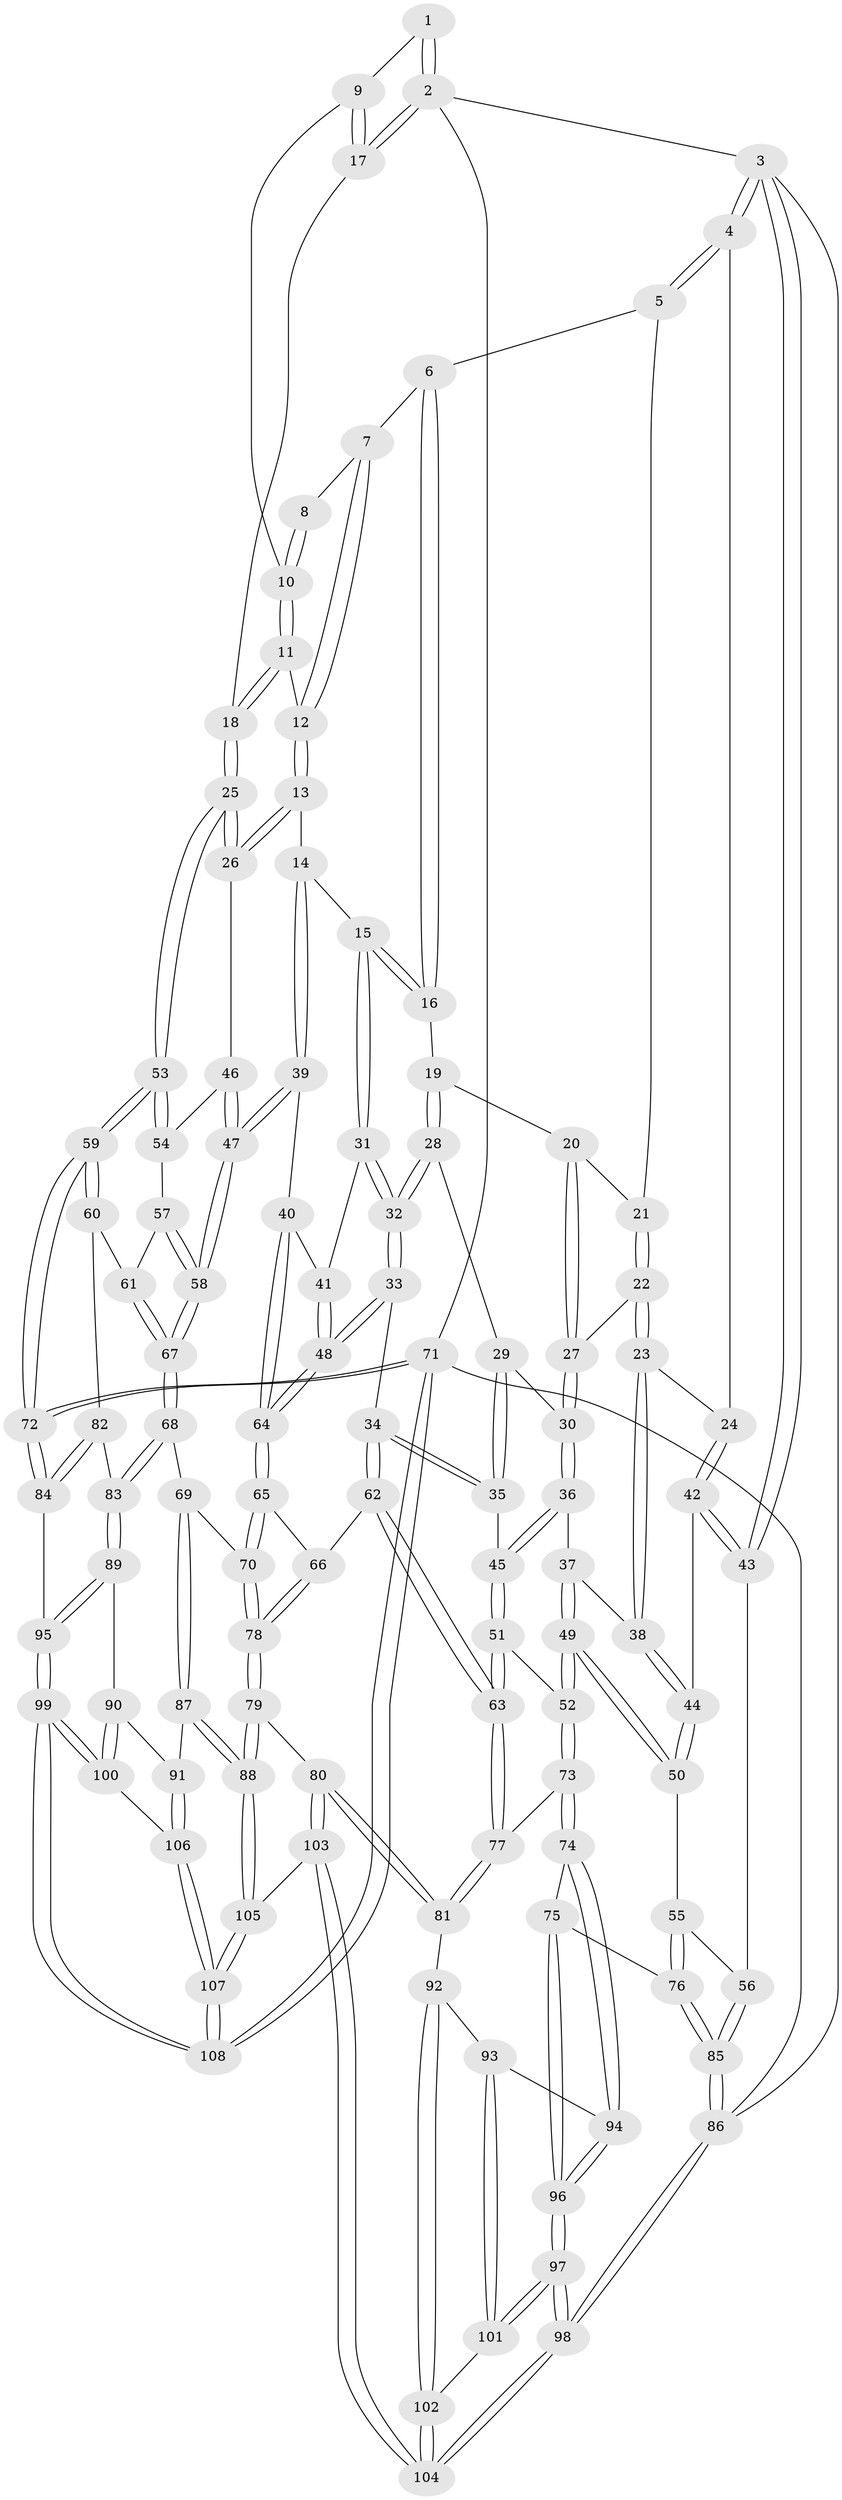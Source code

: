 // coarse degree distribution, {5: 0.3888888888888889, 4: 0.2962962962962963, 3: 0.16666666666666666, 6: 0.09259259259259259, 2: 0.018518518518518517, 7: 0.018518518518518517, 9: 0.018518518518518517}
// Generated by graph-tools (version 1.1) at 2025/04/03/04/25 22:04:32]
// undirected, 108 vertices, 267 edges
graph export_dot {
graph [start="1"]
  node [color=gray90,style=filled];
  1 [pos="+0.9035041099963569+0"];
  2 [pos="+1+0"];
  3 [pos="+0+0"];
  4 [pos="+0+0"];
  5 [pos="+0.16605485024963967+0"];
  6 [pos="+0.6594371519309986+0"];
  7 [pos="+0.7355647646512113+0"];
  8 [pos="+0.8634038339997768+0"];
  9 [pos="+0.9502714889472691+0.0752634773069392"];
  10 [pos="+0.9002705370161463+0.09054266845043471"];
  11 [pos="+0.838271118679605+0.12790755092593922"];
  12 [pos="+0.8382078960233958+0.12792478808597807"];
  13 [pos="+0.7740549233164816+0.23929390202380763"];
  14 [pos="+0.6948516077120922+0.22963921416417216"];
  15 [pos="+0.6615702653643677+0.21955087859709818"];
  16 [pos="+0.5858096915229545+0.1458363783451018"];
  17 [pos="+1+0.23710133860630186"];
  18 [pos="+1+0.249234892455998"];
  19 [pos="+0.4834641757396705+0.1674800422461938"];
  20 [pos="+0.3322950870237175+0.08765716966139575"];
  21 [pos="+0.2607624445520491+0"];
  22 [pos="+0.13298389560814383+0.26492615475213616"];
  23 [pos="+0.13284923693615902+0.2650206784501531"];
  24 [pos="+0.10591861479938136+0.26900433537886514"];
  25 [pos="+1+0.3523707762374414"];
  26 [pos="+0.8083928588292465+0.2731108642264988"];
  27 [pos="+0.27720359299476505+0.253606701662012"];
  28 [pos="+0.4405657342526211+0.26681335873711487"];
  29 [pos="+0.39669835767648537+0.29058964198478526"];
  30 [pos="+0.3229114245767106+0.3154597064853107"];
  31 [pos="+0.6163112528271746+0.3066956470101282"];
  32 [pos="+0.4837428173064129+0.36942149564406007"];
  33 [pos="+0.4786727530230481+0.4480247969256173"];
  34 [pos="+0.4563857308480134+0.4569375427656814"];
  35 [pos="+0.40888554518736375+0.45902174043935967"];
  36 [pos="+0.3030235980241529+0.37619768423631117"];
  37 [pos="+0.27651561622058196+0.38784811363316224"];
  38 [pos="+0.1950914700073719+0.3433339082684556"];
  39 [pos="+0.6850220503242503+0.47296492129250384"];
  40 [pos="+0.6692039596776657+0.472239038870031"];
  41 [pos="+0.6142621735064774+0.322960634689728"];
  42 [pos="+0.047627867653284535+0.3113942125776664"];
  43 [pos="+0+0.3939347919680414"];
  44 [pos="+0.15764218374321542+0.43614517175521483"];
  45 [pos="+0.40319466430676104+0.4600173886072596"];
  46 [pos="+0.7953039143265256+0.39882326209462315"];
  47 [pos="+0.6904711845562946+0.4749420980352002"];
  48 [pos="+0.5471146025930533+0.4710729968261414"];
  49 [pos="+0.19985689725793807+0.5149268780257753"];
  50 [pos="+0.1822401590237509+0.5076144007350316"];
  51 [pos="+0.3632753336340471+0.5108472944307867"];
  52 [pos="+0.2189636674065831+0.5427852147612128"];
  53 [pos="+1+0.45529115749121596"];
  54 [pos="+0.8372084288124453+0.4510581593426955"];
  55 [pos="+0.07660295699231537+0.5140795726032148"];
  56 [pos="+0+0.4700121516398032"];
  57 [pos="+0.8270597018621819+0.49447304686560034"];
  58 [pos="+0.7411053613975435+0.5558145714190037"];
  59 [pos="+1+0.4723675948272937"];
  60 [pos="+0.9722136682136839+0.5697267244354612"];
  61 [pos="+0.8866990565188221+0.5599323980177843"];
  62 [pos="+0.4577362028781483+0.6138102090419219"];
  63 [pos="+0.3899585760883049+0.6183413125685195"];
  64 [pos="+0.5740822154692452+0.4932148174696706"];
  65 [pos="+0.5732845199073409+0.5236642440072926"];
  66 [pos="+0.46128059870369487+0.6155716023008984"];
  67 [pos="+0.7475413733608159+0.6227391770357424"];
  68 [pos="+0.743100386480679+0.6389689593633758"];
  69 [pos="+0.7009062171334609+0.6516110704146427"];
  70 [pos="+0.6085534458774741+0.6383926469898185"];
  71 [pos="+1+1"];
  72 [pos="+1+0.8093245500340065"];
  73 [pos="+0.22614982604043796+0.6329471815301151"];
  74 [pos="+0.17973159851535467+0.6774336853015195"];
  75 [pos="+0.131305772881352+0.6950526247698223"];
  76 [pos="+0.10829279618143103+0.6810917060014415"];
  77 [pos="+0.33111876052261646+0.6779333061302807"];
  78 [pos="+0.5305806844589296+0.7000261636021482"];
  79 [pos="+0.5121645037389336+0.7719216664419423"];
  80 [pos="+0.47562628472263535+0.7911831016973129"];
  81 [pos="+0.3689161899322037+0.7701549952113896"];
  82 [pos="+0.9094467647695711+0.6544214299081093"];
  83 [pos="+0.7890564785509661+0.6881020917951752"];
  84 [pos="+0.9600438429233805+0.8126544494222777"];
  85 [pos="+0+0.590162653067891"];
  86 [pos="+0+1"];
  87 [pos="+0.6422365518018106+0.8253959786800356"];
  88 [pos="+0.6267387116825748+0.8301309869014843"];
  89 [pos="+0.7912833285339389+0.6972844643645648"];
  90 [pos="+0.7548108626497785+0.7759843711530087"];
  91 [pos="+0.6961857923230407+0.8341568090817643"];
  92 [pos="+0.334166043635459+0.8045148586126968"];
  93 [pos="+0.23322292121413196+0.7877844989229342"];
  94 [pos="+0.23007252837246583+0.7858322327983263"];
  95 [pos="+0.9120452323725615+0.8286984676404285"];
  96 [pos="+0.05738748492767752+0.8844103079576089"];
  97 [pos="+0+1"];
  98 [pos="+0+1"];
  99 [pos="+0.8925588840912939+0.8514868499370501"];
  100 [pos="+0.8379055920428562+0.8566209080148642"];
  101 [pos="+0.21777712862694598+0.8853600012587414"];
  102 [pos="+0.3229140862012882+0.840547317648601"];
  103 [pos="+0.44610059929834045+1"];
  104 [pos="+0.38193480840402055+1"];
  105 [pos="+0.5766903511843898+1"];
  106 [pos="+0.7511651044545549+0.8855086500194087"];
  107 [pos="+0.7244122929980823+1"];
  108 [pos="+0.8601157991367351+1"];
  1 -- 2;
  1 -- 2;
  1 -- 9;
  2 -- 3;
  2 -- 17;
  2 -- 17;
  2 -- 71;
  3 -- 4;
  3 -- 4;
  3 -- 43;
  3 -- 43;
  3 -- 86;
  4 -- 5;
  4 -- 5;
  4 -- 24;
  5 -- 6;
  5 -- 21;
  6 -- 7;
  6 -- 16;
  6 -- 16;
  7 -- 8;
  7 -- 12;
  7 -- 12;
  8 -- 10;
  8 -- 10;
  9 -- 10;
  9 -- 17;
  9 -- 17;
  10 -- 11;
  10 -- 11;
  11 -- 12;
  11 -- 18;
  11 -- 18;
  12 -- 13;
  12 -- 13;
  13 -- 14;
  13 -- 26;
  13 -- 26;
  14 -- 15;
  14 -- 39;
  14 -- 39;
  15 -- 16;
  15 -- 16;
  15 -- 31;
  15 -- 31;
  16 -- 19;
  17 -- 18;
  18 -- 25;
  18 -- 25;
  19 -- 20;
  19 -- 28;
  19 -- 28;
  20 -- 21;
  20 -- 27;
  20 -- 27;
  21 -- 22;
  21 -- 22;
  22 -- 23;
  22 -- 23;
  22 -- 27;
  23 -- 24;
  23 -- 38;
  23 -- 38;
  24 -- 42;
  24 -- 42;
  25 -- 26;
  25 -- 26;
  25 -- 53;
  25 -- 53;
  26 -- 46;
  27 -- 30;
  27 -- 30;
  28 -- 29;
  28 -- 32;
  28 -- 32;
  29 -- 30;
  29 -- 35;
  29 -- 35;
  30 -- 36;
  30 -- 36;
  31 -- 32;
  31 -- 32;
  31 -- 41;
  32 -- 33;
  32 -- 33;
  33 -- 34;
  33 -- 48;
  33 -- 48;
  34 -- 35;
  34 -- 35;
  34 -- 62;
  34 -- 62;
  35 -- 45;
  36 -- 37;
  36 -- 45;
  36 -- 45;
  37 -- 38;
  37 -- 49;
  37 -- 49;
  38 -- 44;
  38 -- 44;
  39 -- 40;
  39 -- 47;
  39 -- 47;
  40 -- 41;
  40 -- 64;
  40 -- 64;
  41 -- 48;
  41 -- 48;
  42 -- 43;
  42 -- 43;
  42 -- 44;
  43 -- 56;
  44 -- 50;
  44 -- 50;
  45 -- 51;
  45 -- 51;
  46 -- 47;
  46 -- 47;
  46 -- 54;
  47 -- 58;
  47 -- 58;
  48 -- 64;
  48 -- 64;
  49 -- 50;
  49 -- 50;
  49 -- 52;
  49 -- 52;
  50 -- 55;
  51 -- 52;
  51 -- 63;
  51 -- 63;
  52 -- 73;
  52 -- 73;
  53 -- 54;
  53 -- 54;
  53 -- 59;
  53 -- 59;
  54 -- 57;
  55 -- 56;
  55 -- 76;
  55 -- 76;
  56 -- 85;
  56 -- 85;
  57 -- 58;
  57 -- 58;
  57 -- 61;
  58 -- 67;
  58 -- 67;
  59 -- 60;
  59 -- 60;
  59 -- 72;
  59 -- 72;
  60 -- 61;
  60 -- 82;
  61 -- 67;
  61 -- 67;
  62 -- 63;
  62 -- 63;
  62 -- 66;
  63 -- 77;
  63 -- 77;
  64 -- 65;
  64 -- 65;
  65 -- 66;
  65 -- 70;
  65 -- 70;
  66 -- 78;
  66 -- 78;
  67 -- 68;
  67 -- 68;
  68 -- 69;
  68 -- 83;
  68 -- 83;
  69 -- 70;
  69 -- 87;
  69 -- 87;
  70 -- 78;
  70 -- 78;
  71 -- 72;
  71 -- 72;
  71 -- 108;
  71 -- 108;
  71 -- 86;
  72 -- 84;
  72 -- 84;
  73 -- 74;
  73 -- 74;
  73 -- 77;
  74 -- 75;
  74 -- 94;
  74 -- 94;
  75 -- 76;
  75 -- 96;
  75 -- 96;
  76 -- 85;
  76 -- 85;
  77 -- 81;
  77 -- 81;
  78 -- 79;
  78 -- 79;
  79 -- 80;
  79 -- 88;
  79 -- 88;
  80 -- 81;
  80 -- 81;
  80 -- 103;
  80 -- 103;
  81 -- 92;
  82 -- 83;
  82 -- 84;
  82 -- 84;
  83 -- 89;
  83 -- 89;
  84 -- 95;
  85 -- 86;
  85 -- 86;
  86 -- 98;
  86 -- 98;
  87 -- 88;
  87 -- 88;
  87 -- 91;
  88 -- 105;
  88 -- 105;
  89 -- 90;
  89 -- 95;
  89 -- 95;
  90 -- 91;
  90 -- 100;
  90 -- 100;
  91 -- 106;
  91 -- 106;
  92 -- 93;
  92 -- 102;
  92 -- 102;
  93 -- 94;
  93 -- 101;
  93 -- 101;
  94 -- 96;
  94 -- 96;
  95 -- 99;
  95 -- 99;
  96 -- 97;
  96 -- 97;
  97 -- 98;
  97 -- 98;
  97 -- 101;
  97 -- 101;
  98 -- 104;
  98 -- 104;
  99 -- 100;
  99 -- 100;
  99 -- 108;
  99 -- 108;
  100 -- 106;
  101 -- 102;
  102 -- 104;
  102 -- 104;
  103 -- 104;
  103 -- 104;
  103 -- 105;
  105 -- 107;
  105 -- 107;
  106 -- 107;
  106 -- 107;
  107 -- 108;
  107 -- 108;
}
